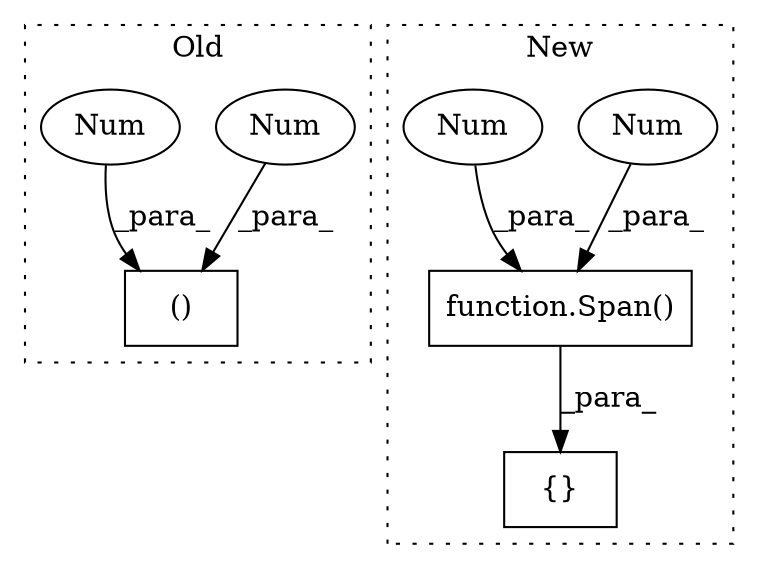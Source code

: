 digraph G {
subgraph cluster0 {
1 [label="()" a="54" s="2011" l="2" shape="box"];
4 [label="Num" a="76" s="2012" l="1" shape="ellipse"];
7 [label="Num" a="76" s="2010" l="1" shape="ellipse"];
label = "Old";
style="dotted";
}
subgraph cluster1 {
2 [label="function.Span()" a="75" s="1964,1978" l="5,17" shape="box"];
3 [label="{}" a="59" s="1963,2056" l="1,0" shape="box"];
5 [label="Num" a="76" s="1977" l="1" shape="ellipse"];
6 [label="Num" a="76" s="1974" l="1" shape="ellipse"];
label = "New";
style="dotted";
}
2 -> 3 [label="_para_"];
4 -> 1 [label="_para_"];
5 -> 2 [label="_para_"];
6 -> 2 [label="_para_"];
7 -> 1 [label="_para_"];
}